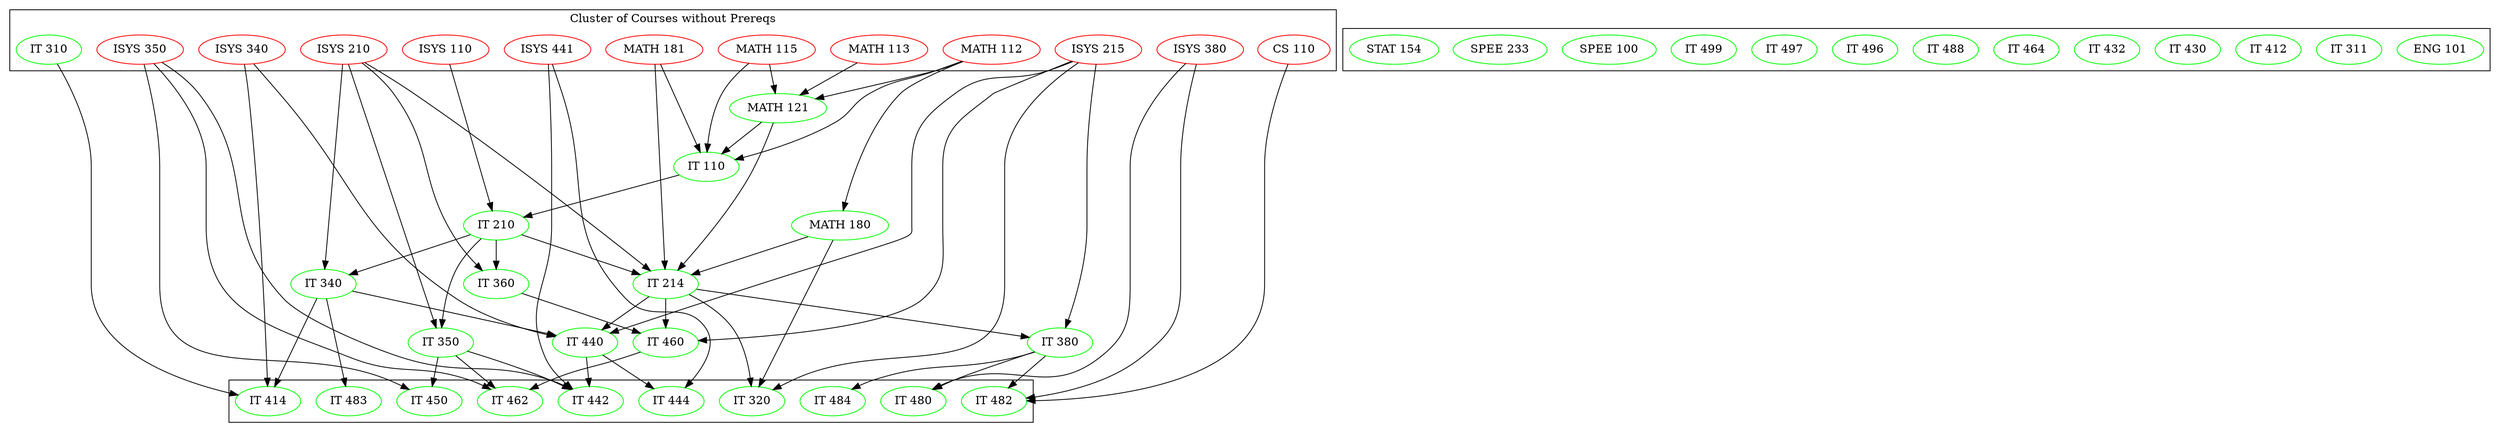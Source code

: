 digraph "Courses Tree Diagrams" {
	graph [_draw_="c 9 -#fffffe00 C 7 -#ffffff P 4 0 0 0 523 2711 523 2711 0 ",
		bb="0,0,2711,523",
		rank=same,
		xdotversion=1.7
	];
	node [color=none,
		label="\N"
	];
	subgraph "Cluster of Courses without Prereqs" {
		graph [_draw_="c 7 -#000000 p 4 8 440 8 515 1451 515 1451 440 ",
			_ldraw_="F 14 11 -Times-Roman c 7 -#000000 T 729.5 499.8 0 198 34 -Cluster of Courses without Prereqs ",
			bb="8,440,1451,515",
			label="Cluster of Courses without Prereqs",
			lheight=0.21,
			lp="729.5,503.5",
			lwidth=2.75,
			rank=min
		];
		"IT 310"	[_draw_="c 7 -#00ff00 e 1204 466 35.19 18 ",
			_ldraw_="F 14 11 -Times-Roman c 7 -#000000 T 1204 462.3 0 38 6 -IT 310 ",
			color=green,
			height=0.5,
			pos="1204,466",
			width=0.97491];
		"MATH 112"	[_draw_="c 7 -#ff0000 e 768 466 52.79 18 ",
			_ldraw_="F 14 11 -Times-Roman c 7 -#000000 T 768 462.3 0 65 8 -MATH 112 ",
			color=red,
			height=0.5,
			pos="768,466",
			width=1.4624];
		"MATH 115"	[_draw_="c 7 -#ff0000 e 522 466 52.79 18 ",
			_ldraw_="F 14 11 -Times-Roman c 7 -#000000 T 522 462.3 0 65 8 -MATH 115 ",
			color=red,
			height=0.5,
			pos="522,466",
			width=1.4624];
		"MATH 181"	[_draw_="c 7 -#ff0000 e 399 466 52.79 18 ",
			_ldraw_="F 14 11 -Times-Roman c 7 -#000000 T 399 462.3 0 65 8 -MATH 181 ",
			color=red,
			height=0.5,
			pos="399,466",
			width=1.4624];
		"ISYS 110"	[_draw_="c 7 -#ff0000 e 282 466 46.29 18 ",
			_ldraw_="F 14 11 -Times-Roman c 7 -#000000 T 282 462.3 0 55 8 -ISYS 110 ",
			color=red,
			height=0.5,
			pos="282,466",
			width=1.2818];
		"ISYS 210"	[_draw_="c 7 -#ff0000 e 172 466 46.29 18 ",
			_ldraw_="F 14 11 -Times-Roman c 7 -#000000 T 172 462.3 0 55 8 -ISYS 210 ",
			color=red,
			height=0.5,
			pos="172,466",
			width=1.2818];
		"ISYS 215"	[_draw_="c 7 -#ff0000 e 995 466 46.29 18 ",
			_ldraw_="F 14 11 -Times-Roman c 7 -#000000 T 995 462.3 0 55 8 -ISYS 215 ",
			color=red,
			height=0.5,
			pos="995,466",
			width=1.2818];
		"ISYS 340"	[_draw_="c 7 -#ff0000 e 1105 466 46.29 18 ",
			_ldraw_="F 14 11 -Times-Roman c 7 -#000000 T 1105 462.3 0 55 8 -ISYS 340 ",
			color=red,
			height=0.5,
			pos="1105,466",
			width=1.2818];
		"ISYS 441"	[_draw_="c 7 -#ff0000 e 885 466 46.29 18 ",
			_ldraw_="F 14 11 -Times-Roman c 7 -#000000 T 885 462.3 0 55 8 -ISYS 441 ",
			color=red,
			height=0.5,
			pos="885,466",
			width=1.2818];
		"ISYS 350"	[_draw_="c 7 -#ff0000 e 62 466 46.29 18 ",
			_ldraw_="F 14 11 -Times-Roman c 7 -#000000 T 62 462.3 0 55 8 -ISYS 350 ",
			color=red,
			height=0.5,
			pos="62,466",
			width=1.2818];
		"ISYS 380"	[_draw_="c 7 -#ff0000 e 1303 466 46.29 18 ",
			_ldraw_="F 14 11 -Times-Roman c 7 -#000000 T 1303 462.3 0 55 8 -ISYS 380 ",
			color=red,
			height=0.5,
			pos="1303,466",
			width=1.2818];
		"CS 110"	[_draw_="c 7 -#ff0000 e 1405 466 38.19 18 ",
			_ldraw_="F 14 11 -Times-Roman c 7 -#000000 T 1405 462.3 0 43 6 -CS 110 ",
			color=red,
			height=0.5,
			pos="1405,466",
			width=1.0652];
		"MATH 113"	[_draw_="c 7 -#ff0000 e 645 466 52.79 18 ",
			_ldraw_="F 14 11 -Times-Roman c 7 -#000000 T 645 462.3 0 65 8 -MATH 113 ",
			color=red,
			height=0.5,
			pos="645,466",
			width=1.4624];
	}
	subgraph "Cluster of Courses some connections both ways" {
	}
	subgraph "Cluster of Courses that is not Pre-req to any other courses" {
		graph [_draw_="c 7 -#000000 p 4 426 8 426 60 1304 60 1304 8 ",
			bb="426,8,1304,60"
		];
		"IT 320"	[_draw_="c 7 -#00ff00 e 909 34 35.19 18 ",
			_ldraw_="F 14 11 -Times-Roman c 7 -#000000 T 909 30.3 0 38 6 -IT 320 ",
			color=green,
			height=0.5,
			pos="909,34",
			width=0.97491];
		"IT 414"	[_draw_="c 7 -#00ff00 e 1085 34 35.19 18 ",
			_ldraw_="F 14 11 -Times-Roman c 7 -#000000 T 1085 30.3 0 38 6 -IT 414 ",
			color=green,
			height=0.5,
			pos="1085,34",
			width=0.97491];
		"IT 442"	[_draw_="c 7 -#00ff00 e 733 34 35.19 18 ",
			_ldraw_="F 14 11 -Times-Roman c 7 -#000000 T 733 30.3 0 38 6 -IT 442 ",
			color=green,
			height=0.5,
			pos="733,34",
			width=0.97491];
		"IT 444"	[_draw_="c 7 -#00ff00 e 821 34 35.19 18 ",
			_ldraw_="F 14 11 -Times-Roman c 7 -#000000 T 821 30.3 0 38 6 -IT 444 ",
			color=green,
			height=0.5,
			pos="821,34",
			width=0.97491];
		"IT 450"	[_draw_="c 7 -#00ff00 e 469 34 35.19 18 ",
			_ldraw_="F 14 11 -Times-Roman c 7 -#000000 T 469 30.3 0 38 6 -IT 450 ",
			color=green,
			height=0.5,
			pos="469,34",
			width=0.97491];
		"IT 462"	[_draw_="c 7 -#00ff00 e 557 34 35.19 18 ",
			_ldraw_="F 14 11 -Times-Roman c 7 -#000000 T 557 30.3 0 38 6 -IT 462 ",
			color=green,
			height=0.5,
			pos="557,34",
			width=0.97491];
		"IT 480"	[_draw_="c 7 -#00ff00 e 1173 34 35.19 18 ",
			_ldraw_="F 14 11 -Times-Roman c 7 -#000000 T 1173 30.3 0 38 6 -IT 480 ",
			color=green,
			height=0.5,
			pos="1173,34",
			width=0.97491];
		"IT 482"	[_draw_="c 7 -#00ff00 e 1261 34 35.19 18 ",
			_ldraw_="F 14 11 -Times-Roman c 7 -#000000 T 1261 30.3 0 38 6 -IT 482 ",
			color=green,
			height=0.5,
			pos="1261,34",
			width=0.97491];
		"IT 483"	[_draw_="c 7 -#00ff00 e 645 34 35.19 18 ",
			_ldraw_="F 14 11 -Times-Roman c 7 -#000000 T 645 30.3 0 38 6 -IT 483 ",
			color=green,
			height=0.5,
			pos="645,34",
			width=0.97491];
		"IT 484"	[_draw_="c 7 -#00ff00 e 997 34 35.19 18 ",
			_ldraw_="F 14 11 -Times-Roman c 7 -#000000 T 997 30.3 0 38 6 -IT 484 ",
			color=green,
			height=0.5,
			pos="997,34",
			width=0.97491];
	}
	subgraph "Cluster of Courses without any connections" {
		graph [_draw_="c 7 -#000000 p 4 1459 440 1459 492 2703 492 2703 440 ",
			bb="1459,440,2703,492",
			rank=max
		];
		"ENG 101"	[_draw_="c 7 -#00ff00 e 2650 466 44.69 18 ",
			_ldraw_="F 14 11 -Times-Roman c 7 -#000000 T 2650 462.3 0 53 7 -ENG 101 ",
			color=green,
			height=0.5,
			pos="2650,466",
			width=1.2457];
		"IT 311"	[_draw_="c 7 -#00ff00 e 2552 466 35.19 18 ",
			_ldraw_="F 14 11 -Times-Roman c 7 -#000000 T 2552 462.3 0 38 6 -IT 311 ",
			color=green,
			height=0.5,
			pos="2552,466",
			width=0.97491];
		"IT 412"	[_draw_="c 7 -#00ff00 e 2464 466 35.19 18 ",
			_ldraw_="F 14 11 -Times-Roman c 7 -#000000 T 2464 462.3 0 38 6 -IT 412 ",
			color=green,
			height=0.5,
			pos="2464,466",
			width=0.97491];
		"IT 430"	[_draw_="c 7 -#00ff00 e 2376 466 35.19 18 ",
			_ldraw_="F 14 11 -Times-Roman c 7 -#000000 T 2376 462.3 0 38 6 -IT 430 ",
			color=green,
			height=0.5,
			pos="2376,466",
			width=0.97491];
		"IT 432"	[_draw_="c 7 -#00ff00 e 2288 466 35.19 18 ",
			_ldraw_="F 14 11 -Times-Roman c 7 -#000000 T 2288 462.3 0 38 6 -IT 432 ",
			color=green,
			height=0.5,
			pos="2288,466",
			width=0.97491];
		"IT 464"	[_draw_="c 7 -#00ff00 e 2200 466 35.19 18 ",
			_ldraw_="F 14 11 -Times-Roman c 7 -#000000 T 2200 462.3 0 38 6 -IT 464 ",
			color=green,
			height=0.5,
			pos="2200,466",
			width=0.97491];
		"IT 488"	[_draw_="c 7 -#00ff00 e 2112 466 35.19 18 ",
			_ldraw_="F 14 11 -Times-Roman c 7 -#000000 T 2112 462.3 0 38 6 -IT 488 ",
			color=green,
			height=0.5,
			pos="2112,466",
			width=0.97491];
		"IT 496"	[_draw_="c 7 -#00ff00 e 2024 466 35.19 18 ",
			_ldraw_="F 14 11 -Times-Roman c 7 -#000000 T 2024 462.3 0 38 6 -IT 496 ",
			color=green,
			height=0.5,
			pos="2024,466",
			width=0.97491];
		"IT 497"	[_draw_="c 7 -#00ff00 e 1936 466 35.19 18 ",
			_ldraw_="F 14 11 -Times-Roman c 7 -#000000 T 1936 462.3 0 38 6 -IT 497 ",
			color=green,
			height=0.5,
			pos="1936,466",
			width=0.97491];
		"IT 499"	[_draw_="c 7 -#00ff00 e 1848 466 35.19 18 ",
			_ldraw_="F 14 11 -Times-Roman c 7 -#000000 T 1848 462.3 0 38 6 -IT 499 ",
			color=green,
			height=0.5,
			pos="1848,466",
			width=0.97491];
		"SPEE 100"	[_draw_="c 7 -#00ff00 e 1747 466 48.19 18 ",
			_ldraw_="F 14 11 -Times-Roman c 7 -#000000 T 1747 462.3 0 58 8 -SPEE 100 ",
			color=green,
			height=0.5,
			pos="1747,466",
			width=1.336];
		"SPEE 233"	[_draw_="c 7 -#00ff00 e 1633 466 48.19 18 ",
			_ldraw_="F 14 11 -Times-Roman c 7 -#000000 T 1633 462.3 0 58 8 -SPEE 233 ",
			color=green,
			height=0.5,
			pos="1633,466",
			width=1.336];
		"STAT 154"	[_draw_="c 7 -#00ff00 e 1517 466 50.09 18 ",
			_ldraw_="F 14 11 -Times-Roman c 7 -#000000 T 1517 462.3 0 61 8 -STAT 154 ",
			color=green,
			height=0.5,
			pos="1517,466",
			width=1.3902];
	}
	"IT 110"	[_draw_="c 7 -#00ff00 e 522 322 35.19 18 ",
		_ldraw_="F 14 11 -Times-Roman c 7 -#000000 T 522 318.3 0 38 6 -IT 110 ",
		color=green,
		height=0.5,
		pos="522,322",
		width=0.97491];
	"IT 210"	[_draw_="c 7 -#00ff00 e 345 250 35.19 18 ",
		_ldraw_="F 14 11 -Times-Roman c 7 -#000000 T 345 246.3 0 38 6 -IT 210 ",
		color=green,
		height=0.5,
		pos="345,250",
		width=0.97491];
	"IT 110" -> "IT 210"	[key="Pre-Req to",
		_draw_="c 7 -#000000 B 4 495.12 310.37 464.75 298.36 415.17 278.75 381.36 265.38 ",
		_hdraw_="S 5 -solid c 7 -#000000 C 7 -#000000 P 3 382.43 262.04 371.84 261.62 379.86 268.55 ",
		pos="e,371.84,261.62 495.12,310.37 464.75,298.36 415.17,278.75 381.36,265.38"];
	"IT 214"	[_draw_="c 7 -#00ff00 e 598 178 35.19 18 ",
		_ldraw_="F 14 11 -Times-Roman c 7 -#000000 T 598 174.3 0 38 6 -IT 214 ",
		color=green,
		height=0.5,
		pos="598,178",
		width=0.97491];
	"IT 210" -> "IT 214"	[key="Pre-Req to",
		_draw_="c 7 -#000000 B 7 372.86 238.9 379.74 236.53 387.11 234.09 394 232 449.85 215.08 515.29 198.68 556.69 188.71 ",
		_hdraw_="S 5 -solid c 7 -#000000 C 7 -#000000 P 3 557.77 192.05 566.68 186.31 556.14 185.24 ",
		pos="e,566.68,186.31 372.86,238.9 379.74,236.53 387.11,234.09 394,232 449.85,215.08 515.29,198.68 556.69,188.71"];
	"IT 340"	[_draw_="c 7 -#00ff00 e 376 178 35.19 18 ",
		_ldraw_="F 14 11 -Times-Roman c 7 -#000000 T 376 174.3 0 38 6 -IT 340 ",
		color=green,
		height=0.5,
		pos="376,178",
		width=0.97491];
	"IT 210" -> "IT 340"	[key="Pre-Req to",
		_draw_="c 7 -#000000 B 4 352.5 232.05 356.08 223.97 360.45 214.12 364.44 205.11 ",
		_hdraw_="S 5 -solid c 7 -#000000 C 7 -#000000 P 3 367.72 206.35 368.56 195.79 361.32 203.52 ",
		pos="e,368.56,195.79 352.5,232.05 356.08,223.97 360.45,214.12 364.44,205.11"];
	"IT 350"	[_draw_="c 7 -#00ff00 e 252 106 35.19 18 ",
		_ldraw_="F 14 11 -Times-Roman c 7 -#000000 T 252 102.3 0 38 6 -IT 350 ",
		color=green,
		height=0.5,
		pos="252,106",
		width=0.97491];
	"IT 210" -> "IT 350"	[key="Pre-Req to",
		_draw_="c 7 -#000000 B 4 334.33 232.71 318.16 208.02 287.32 160.93 268.32 131.92 ",
		_hdraw_="S 5 -solid c 7 -#000000 C 7 -#000000 P 3 271.24 129.98 262.83 123.54 265.38 133.82 ",
		pos="e,262.83,123.54 334.33,232.71 318.16,208.02 287.32,160.93 268.32,131.92"];
	"IT 360"	[_draw_="c 7 -#00ff00 e 464 178 35.19 18 ",
		_ldraw_="F 14 11 -Times-Roman c 7 -#000000 T 464 174.3 0 38 6 -IT 360 ",
		color=green,
		height=0.5,
		pos="464,178",
		width=0.97491];
	"IT 210" -> "IT 360"	[key="Pre-Req to",
		_draw_="c 7 -#000000 B 4 367.1 236 385.61 225.11 412.22 209.46 432.88 197.31 ",
		_hdraw_="S 5 -solid c 7 -#000000 C 7 -#000000 P 3 434.77 200.26 441.61 192.17 431.22 194.22 ",
		pos="e,441.61,192.17 367.1,236 385.61,225.11 412.22,209.46 432.88,197.31"];
	"IT 214" -> "IT 320"	[key="Pre-Req to",
		_draw_="c 7 -#000000 B 7 633.1 177.29 684.1 176.09 779.83 167.61 846 124 869.47 108.53 886.91 81.07 897.42 60.72 ",
		_hdraw_="S 5 -solid c 7 -#000000 C 7 -#000000 P 3 900.6 62.19 901.88 51.67 894.32 59.09 ",
		pos="e,901.88,51.671 633.1,177.29 684.1,176.09 779.83,167.61 846,124 869.47,108.53 886.91,81.067 897.42,60.724"];
	"IT 380"	[_draw_="c 7 -#00ff00 e 1042 106 35.19 18 ",
		_ldraw_="F 14 11 -Times-Roman c 7 -#000000 T 1042 102.3 0 38 6 -IT 380 ",
		color=green,
		height=0.5,
		pos="1042,106",
		width=0.97491];
	"IT 214" -> "IT 380"	[key="Pre-Req to",
		_draw_="c 7 -#000000 B 4 631.01 171.8 710.08 159.33 910.3 127.76 998.8 113.81 ",
		_hdraw_="S 5 -solid c 7 -#000000 C 7 -#000000 P 3 999.44 117.25 1008.77 112.24 998.35 110.34 ",
		pos="e,1008.8,112.24 631.01,171.8 710.08,159.33 910.3,127.76 998.8,113.81"];
	"IT 440"	[_draw_="c 7 -#00ff00 e 802 106 35.19 18 ",
		_ldraw_="F 14 11 -Times-Roman c 7 -#000000 T 802 102.3 0 38 6 -IT 440 ",
		color=green,
		height=0.5,
		pos="802,106",
		width=0.97491];
	"IT 214" -> "IT 440"	[key="Pre-Req to",
		_draw_="c 7 -#000000 B 4 626.37 167.27 662.19 154.97 723.98 133.77 763.9 120.07 ",
		_hdraw_="S 5 -solid c 7 -#000000 C 7 -#000000 P 3 765.22 123.32 773.55 116.76 762.95 116.7 ",
		pos="e,773.55,116.76 626.37,167.27 662.19,154.97 723.98,133.77 763.9,120.07"];
	"IT 460"	[_draw_="c 7 -#00ff00 e 575 106 35.19 18 ",
		_ldraw_="F 14 11 -Times-Roman c 7 -#000000 T 575 102.3 0 38 6 -IT 460 ",
		color=green,
		height=0.5,
		pos="575,106",
		width=0.97491];
	"IT 214" -> "IT 460"	[key="Pre-Req to",
		_draw_="c 7 -#000000 B 4 592.43 160.05 589.8 152.06 586.61 142.33 583.67 133.4 ",
		_hdraw_="S 5 -solid c 7 -#000000 C 7 -#000000 P 3 586.96 132.2 580.52 123.79 580.31 134.38 ",
		pos="e,580.52,123.79 592.43,160.05 589.8,152.06 586.61,142.33 583.67,133.4"];
	"IT 340" -> "IT 414"	[key="Pre-Req to",
		_draw_="c 7 -#000000 B 10 394.71 162.32 422.57 141.42 477.45 103.87 531 88 748.66 23.51 823.2 123.99 1041 60 1046.03 58.52 1051.11 56.37 \
1055.94 53.94 ",
		_hdraw_="S 5 -solid c 7 -#000000 C 7 -#000000 P 3 1057.78 56.93 1064.85 49.04 1054.4 50.8 ",
		pos="e,1064.8,49.04 394.71,162.32 422.57,141.42 477.45,103.87 531,88 748.66,23.514 823.2,123.99 1041,60 1046,58.521 1051.1,56.372 1055.9,\
53.945"];
	"IT 340" -> "IT 440"	[key="Pre-Req to",
		_draw_="c 7 -#000000 B 7 402.2 165.74 407.98 163.58 414.13 161.52 420 160 483.14 143.66 671.43 121.49 757.81 111.83 ",
		_hdraw_="S 5 -solid c 7 -#000000 C 7 -#000000 P 3 758.27 115.3 767.82 110.72 757.5 108.35 ",
		pos="e,767.82,110.72 402.2,165.74 407.98,163.58 414.13,161.52 420,160 483.14,143.66 671.43,121.49 757.81,111.83"];
	"IT 340" -> "IT 483"	[key="Pre-Req to",
		_draw_="c 7 -#000000 B 10 382.06 160.15 390.4 139.58 407.46 105.38 434 88 496.96 46.78 530.09 85.2 601 60 605.72 58.32 610.52 56.15 615.13 \
53.79 ",
		_hdraw_="S 5 -solid c 7 -#000000 C 7 -#000000 P 3 617.16 56.67 624.24 48.78 613.79 50.54 ",
		pos="e,624.24,48.781 382.06,160.15 390.4,139.58 407.46,105.38 434,88 496.96,46.777 530.09,85.197 601,60 605.72,58.323 610.52,56.154 615.13,\
53.794"];
	"IT 350" -> "IT 442"	[key="Pre-Req to",
		_draw_="c 7 -#000000 B 10 278.86 94.27 285.96 91.82 293.68 89.51 301 88 470.34 53.14 523.54 110.16 689 60 694.02 58.48 699.09 56.31 703.92 \
53.87 ",
		_hdraw_="S 5 -solid c 7 -#000000 C 7 -#000000 P 3 705.76 56.85 712.82 48.96 702.38 50.72 ",
		pos="e,712.82,48.959 278.86,94.266 285.96,91.823 293.68,89.507 301,88 470.34,53.145 523.54,110.16 689,60 694.02,58.478 699.09,56.305 \
703.92,53.869"];
	"IT 350" -> "IT 450"	[key="Pre-Req to",
		_draw_="c 7 -#000000 B 7 280.2 95.06 287 92.71 294.25 90.24 301 88 345 73.43 395.78 57.54 429.89 46.99 ",
		_hdraw_="S 5 -solid c 7 -#000000 C 7 -#000000 P 3 430.96 50.33 439.48 44.03 428.89 43.64 ",
		pos="e,439.48,44.035 280.2,95.064 287,92.711 294.25,90.236 301,88 345,73.431 395.78,57.539 429.89,46.995"];
	"IT 350" -> "IT 462"	[key="Pre-Req to",
		_draw_="c 7 -#000000 B 10 279.18 94.47 286.21 92.06 293.82 89.7 301 88 393.48 66.09 422.9 90.26 513 60 517.75 58.41 522.56 56.28 527.18 \
53.94 ",
		_hdraw_="S 5 -solid c 7 -#000000 C 7 -#000000 P 3 529.21 56.82 536.29 48.94 525.84 50.69 ",
		pos="e,536.29,48.943 279.18,94.474 286.21,92.058 293.82,89.702 301,88 393.48,66.09 422.9,90.258 513,60 517.75,58.406 522.56,56.282 527.18,\
53.944"];
	"IT 360" -> "IT 460"	[key="Pre-Req to",
		_draw_="c 7 -#000000 B 4 485.4 163.5 502.37 152.8 526.28 137.72 545.13 125.83 ",
		_hdraw_="S 5 -solid c 7 -#000000 C 7 -#000000 P 3 547.07 128.75 553.66 120.46 543.34 122.83 ",
		pos="e,553.66,120.46 485.4,163.5 502.37,152.8 526.28,137.72 545.13,125.83"];
	"IT 380" -> "IT 480"	[key="Pre-Req to",
		_draw_="c 7 -#000000 B 7 1066.14 92.84 1083.67 83.92 1107.92 71.43 1129 60 1133.02 57.82 1137.22 55.49 1141.37 53.17 ",
		_hdraw_="S 5 -solid c 7 -#000000 C 7 -#000000 P 3 1143.27 56.11 1150.26 48.15 1139.83 50.02 ",
		pos="e,1150.3,48.147 1066.1,92.837 1083.7,83.923 1107.9,71.432 1129,60 1133,57.82 1137.2,55.494 1141.4,53.171"];
	"IT 380" -> "IT 482"	[key="Pre-Req to",
		_draw_="c 7 -#000000 B 7 1074.75 99.28 1110.54 92.41 1169.16 79.34 1217 60 1221.55 58.16 1226.2 55.94 1230.7 53.58 ",
		_hdraw_="S 5 -solid c 7 -#000000 C 7 -#000000 P 3 1232.58 56.54 1239.64 48.64 1229.19 50.42 ",
		pos="e,1239.6,48.645 1074.8,99.276 1110.5,92.407 1169.2,79.342 1217,60 1221.5,58.162 1226.2,55.937 1230.7,53.582"];
	"IT 380" -> "IT 484"	[key="Pre-Req to",
		_draw_="c 7 -#000000 B 4 1031.56 88.76 1026.13 80.32 1019.37 69.8 1013.27 60.31 ",
		_hdraw_="S 5 -solid c 7 -#000000 C 7 -#000000 P 3 1016.04 58.15 1007.69 51.63 1010.16 61.94 ",
		pos="e,1007.7,51.633 1031.6,88.765 1026.1,80.317 1019.4,69.799 1013.3,60.312"];
	"IT 440" -> "IT 442"	[key="Pre-Req to",
		_draw_="c 7 -#000000 B 4 786.69 89.46 777.49 80.13 765.61 68.09 755.38 57.7 ",
		_hdraw_="S 5 -solid c 7 -#000000 C 7 -#000000 P 3 757.78 55.16 748.27 50.49 752.8 60.07 ",
		pos="e,748.27,50.492 786.69,89.465 777.49,80.13 765.61,68.087 755.38,57.7"];
	"IT 440" -> "IT 444"	[key="Pre-Req to",
		_draw_="c 7 -#000000 B 4 806.6 88.05 808.71 80.26 811.28 70.82 813.65 62.08 ",
		_hdraw_="S 5 -solid c 7 -#000000 C 7 -#000000 P 3 817.07 62.84 816.31 52.28 810.31 61.01 ",
		pos="e,816.31,52.275 806.6,88.055 808.71,80.261 811.28,70.822 813.65,62.079"];
	"IT 460" -> "IT 462"	[key="Pre-Req to",
		_draw_="c 7 -#000000 B 4 570.64 88.05 568.64 80.26 566.21 70.82 563.96 62.08 ",
		_hdraw_="S 5 -solid c 7 -#000000 C 7 -#000000 P 3 567.32 61.09 561.44 52.28 560.54 62.83 ",
		pos="e,561.44,52.275 570.64,88.055 568.64,80.261 566.21,70.822 563.96,62.079"];
	"MATH 121"	[_draw_="c 7 -#00ff00 e 603 394 52.79 18 ",
		_ldraw_="F 14 11 -Times-Roman c 7 -#000000 T 603 390.3 0 65 8 -MATH 121 ",
		color=green,
		height=0.5,
		pos="603,394",
		width=1.4624];
	"MATH 121" -> "IT 110"	[key="Pre-Req to",
		_draw_="c 7 -#000000 B 4 584.62 377.12 573.44 367.45 559.01 354.99 546.83 344.46 ",
		_hdraw_="S 5 -solid c 7 -#000000 C 7 -#000000 P 3 549.05 341.75 539.2 337.86 544.48 347.05 ",
		pos="e,539.2,337.86 584.62,377.12 573.44,367.45 559.01,354.99 546.83,344.46"];
	"MATH 121" -> "IT 214"	[key="Pre-Req to",
		_draw_="c 7 -#000000 B 4 602.6 375.85 601.73 338.83 599.69 251.18 598.64 206.39 ",
		_hdraw_="S 5 -solid c 7 -#000000 C 7 -#000000 P 3 602.14 206.15 598.4 196.23 595.14 206.31 ",
		pos="e,598.4,196.23 602.6,375.85 601.73,338.83 599.69,251.18 598.64,206.39"];
	"MATH 180"	[_draw_="c 7 -#00ff00 e 679 250 52.79 18 ",
		_ldraw_="F 14 11 -Times-Roman c 7 -#000000 T 679 246.3 0 65 8 -MATH 180 ",
		color=green,
		height=0.5,
		pos="679,250",
		width=1.4624];
	"MATH 180" -> "IT 214"	[key="Pre-Req to",
		_draw_="c 7 -#000000 B 4 660.62 233.12 649.44 223.45 635.01 210.99 622.83 200.46 ",
		_hdraw_="S 5 -solid c 7 -#000000 C 7 -#000000 P 3 625.05 197.75 615.2 193.86 620.48 203.05 ",
		pos="e,615.2,193.86 660.62,233.12 649.44,223.45 635.01,210.99 622.83,200.46"];
	"MATH 180" -> "IT 320"	[key="Pre-Req to",
		_draw_="c 7 -#000000 B 7 712.55 236.04 756.29 217.52 832.47 179.48 877 124 891.48 105.96 899.72 80.81 904.19 61.85 ",
		_hdraw_="S 5 -solid c 7 -#000000 C 7 -#000000 P 3 907.62 62.55 906.31 52.04 900.78 61.08 ",
		pos="e,906.31,52.038 712.55,236.04 756.29,217.52 832.47,179.48 877,124 891.48,105.96 899.72,80.814 904.19,61.852"];
	"IT 310" -> "IT 414"	[key="Pre-Req to",
		_draw_="c 7 -#000000 B 10 1195.5 448.44 1182.97 422.45 1161 370.14 1161 323 1161 323 1161 323 1161 177 1161 130.63 1129.1 84.74 1106.64 \
58.18 ",
		_hdraw_="S 5 -solid c 7 -#000000 C 7 -#000000 P 3 1109.22 55.81 1100.02 50.57 1103.94 60.41 ",
		pos="e,1100,50.572 1195.5,448.44 1183,422.45 1161,370.14 1161,323 1161,323 1161,323 1161,177 1161,130.63 1129.1,84.743 1106.6,58.176"];
	"MATH 112" -> "IT 110"	[key="Pre-Req to",
		_draw_="c 7 -#000000 B 7 749.71 448.9 721.4 424.02 669.7 378.78 665 376 632.54 356.82 591.95 342.58 562.31 333.71 ",
		_hdraw_="S 5 -solid c 7 -#000000 C 7 -#000000 P 3 563.29 330.35 552.71 330.92 561.33 337.07 ",
		pos="e,552.71,330.92 749.71,448.9 721.4,424.02 669.7,378.78 665,376 632.54,356.82 591.95,342.58 562.31,333.71"];
	"MATH 112" -> "MATH 121"	[key="Pre-Req to",
		_draw_="c 7 -#000000 B 4 736.19 451.5 709.94 440.37 672.51 424.49 644.01 412.4 ",
		_hdraw_="S 5 -solid c 7 -#000000 C 7 -#000000 P 3 645.29 409.14 634.72 408.46 642.55 415.58 ",
		pos="e,634.72,408.46 736.19,451.5 709.94,440.37 672.51,424.49 644.01,412.4"];
	"MATH 112" -> "MATH 180"	[key="Pre-Req to",
		_draw_="c 7 -#000000 B 4 760.87 447.85 745.34 410.5 708.37 321.63 689.9 277.21 ",
		_hdraw_="S 5 -solid c 7 -#000000 C 7 -#000000 P 3 693.11 275.82 686.04 267.94 686.65 278.51 ",
		pos="e,686.04,267.94 760.87,447.85 745.34,410.5 708.37,321.63 689.9,277.21"];
	"MATH 115" -> "IT 110"	[key="Pre-Req to",
		_draw_="c 7 -#000000 B 4 522 447.87 522 423.67 522 379.21 522 350.39 ",
		_hdraw_="S 5 -solid c 7 -#000000 C 7 -#000000 P 3 525.5 350.19 522 340.19 518.5 350.19 ",
		pos="e,522,340.19 522,447.87 522,423.67 522,379.21 522,350.39"];
	"MATH 115" -> "MATH 121"	[key="Pre-Req to",
		_draw_="c 7 -#000000 B 4 540.38 449.12 551.07 439.87 564.74 428.07 576.57 417.84 ",
		_hdraw_="S 5 -solid c 7 -#000000 C 7 -#000000 P 3 579.13 420.25 584.41 411.06 574.56 414.95 ",
		pos="e,584.41,411.06 540.38,449.12 551.07,439.87 564.74,428.07 576.57,417.84"];
	"MATH 181" -> "IT 110"	[key="Pre-Req to",
		_draw_="c 7 -#000000 B 7 419.64 449.21 432.03 439.23 447.72 425.67 460 412 478.06 391.9 495.36 366.36 507.07 347.8 ",
		_hdraw_="S 5 -solid c 7 -#000000 C 7 -#000000 P 3 510.04 349.65 512.35 339.31 504.1 345.95 ",
		pos="e,512.35,339.31 419.64,449.21 432.03,439.23 447.72,425.67 460,412 478.06,391.9 495.36,366.36 507.07,347.8"];
	"MATH 181" -> "IT 214"	[key="Pre-Req to",
		_draw_="c 7 -#000000 B 7 406.48 448.11 422.54 412.17 460.28 329.32 478 304 506.14 263.79 547.14 224.07 573.19 200.54 ",
		_hdraw_="S 5 -solid c 7 -#000000 C 7 -#000000 P 3 575.63 203.05 580.76 193.78 570.97 197.83 ",
		pos="e,580.76,193.78 406.48,448.11 422.54,412.17 460.28,329.32 478,304 506.14,263.79 547.14,224.07 573.19,200.54"];
	"ISYS 110" -> "IT 210"	[key="Pre-Req to",
		_draw_="c 7 -#000000 B 4 287.05 447.85 298 410.66 323.99 322.37 337.12 277.77 ",
		_hdraw_="S 5 -solid c 7 -#000000 C 7 -#000000 P 3 340.55 278.52 340.01 267.94 333.83 276.54 ",
		pos="e,340.01,267.94 287.05,447.85 298,410.66 323.99,322.37 337.12,277.77"];
	"ISYS 210" -> "IT 214"	[key="Pre-Req to",
		_draw_="c 7 -#000000 B 10 197.98 450.93 216.45 440.67 241.67 426.14 263 412 374.13 338.32 391.19 304.64 503 232 523.05 218.97 546.51 205.87 \
565.09 195.95 ",
		_hdraw_="S 5 -solid c 7 -#000000 C 7 -#000000 P 3 566.85 198.98 574.06 191.21 563.58 192.79 ",
		pos="e,574.06,191.21 197.98,450.93 216.45,440.67 241.67,426.14 263,412 374.13,338.32 391.19,304.64 503,232 523.05,218.97 546.51,205.87 \
565.09,195.95"];
	"ISYS 210" -> "IT 340"	[key="Pre-Req to",
		_draw_="c 7 -#000000 B 10 190.3 448.97 200.41 439.21 212.41 425.96 220 412 259.57 339.27 215.45 295.98 268 232 285.17 211.1 312.6 197.78 \
335.52 189.72 ",
		_hdraw_="S 5 -solid c 7 -#000000 C 7 -#000000 P 3 336.63 193.04 345.03 186.59 334.44 186.4 ",
		pos="e,345.03,186.59 190.3,448.97 200.41,439.21 212.41,425.96 220,412 259.57,339.27 215.45,295.98 268,232 285.17,211.1 312.6,197.78 335.52,\
189.72"];
	"ISYS 210" -> "IT 350"	[key="Pre-Req to",
		_draw_="c 7 -#000000 B 10 178.88 447.83 188.82 421.44 206 369.14 206 323 206 323 206 323 206 249 206 206.58 224.81 160.35 238.37 132.52 ",
		_hdraw_="S 5 -solid c 7 -#000000 C 7 -#000000 P 3 241.55 133.99 242.91 123.49 235.3 130.85 ",
		pos="e,242.91,123.49 178.88,447.83 188.82,421.44 206,369.14 206,323 206,323 206,323 206,249 206,206.58 224.81,160.35 238.37,132.52"];
	"ISYS 210" -> "IT 360"	[key="Pre-Req to",
		_draw_="c 7 -#000000 B 13 197.01 450.65 211.37 441.28 228.73 427.86 240 412 288.92 343.14 240.29 290.74 301 232 340.71 193.58 367.75 213.97 \
420 196 422.53 195.13 425.12 194.21 427.73 193.26 ",
		_hdraw_="S 5 -solid c 7 -#000000 C 7 -#000000 P 3 428.98 196.53 437.12 189.75 426.53 189.97 ",
		pos="e,437.12,189.75 197.01,450.65 211.37,441.28 228.73,427.86 240,412 288.92,343.14 240.29,290.74 301,232 340.71,193.58 367.75,213.97 \
420,196 422.53,195.13 425.12,194.21 427.73,193.26"];
	"ISYS 215" -> "IT 320"	[key="Pre-Req to",
		_draw_="c 7 -#000000 B 10 991.84 448.02 987.18 421.45 979 368.4 979 323 979 323 979 323 979 177 979 131.61 949.88 85.7 929.2 58.82 ",
		_hdraw_="S 5 -solid c 7 -#000000 C 7 -#000000 P 3 931.78 56.45 922.83 50.78 926.3 60.8 ",
		pos="e,922.83,50.785 991.84,448.02 987.18,421.45 979,368.4 979,323 979,323 979,323 979,177 979,131.61 949.88,85.697 929.2,58.818"];
	"ISYS 215" -> "IT 380"	[key="Pre-Req to",
		_draw_="c 7 -#000000 B 10 999.45 447.65 1005.88 421.02 1017 368.4 1017 323 1017 323 1017 323 1017 249 1017 208.38 1027.04 162.2 1034.4 133.83 ",
		_hdraw_="S 5 -solid c 7 -#000000 C 7 -#000000 P 3 1037.86 134.44 1037.06 123.88 1031.1 132.64 ",
		pos="e,1037.1,123.88 999.45,447.65 1005.9,421.02 1017,368.4 1017,323 1017,323 1017,323 1017,249 1017,208.38 1027,162.2 1034.4,133.83"];
	"ISYS 215" -> "IT 440"	[key="Pre-Req to",
		_draw_="c 7 -#000000 B 7 985.44 448.35 979.49 437.94 971.73 424.23 965 412 908.33 308.99 842.99 185.12 815.4 132.57 ",
		_hdraw_="S 5 -solid c 7 -#000000 C 7 -#000000 P 3 818.44 130.84 810.69 123.61 812.24 134.09 ",
		pos="e,810.69,123.61 985.44,448.35 979.49,437.94 971.73,424.23 965,412 908.33,308.99 842.99,185.12 815.4,132.57"];
	"ISYS 215" -> "IT 460"	[key="Pre-Req to",
		_draw_="c 7 -#000000 B 7 978.56 448.88 938.87 410.18 834.16 309.49 741 232 694.15 193.03 636.86 151.07 603.3 127.03 ",
		_hdraw_="S 5 -solid c 7 -#000000 C 7 -#000000 P 3 605.07 123.99 594.9 121.03 601 129.69 ",
		pos="e,594.9,121.03 978.56,448.88 938.87,410.18 834.16,309.49 741,232 694.15,193.03 636.86,151.07 603.3,127.03"];
	"ISYS 340" -> "IT 414"	[key="Pre-Req to",
		_draw_="c 7 -#000000 B 10 1105 447.95 1105 421.29 1105 368.11 1105 323 1105 323 1105 323 1105 177 1105 136.6 1096.96 90.36 1091.08 61.92 ",
		_hdraw_="S 5 -solid c 7 -#000000 C 7 -#000000 P 3 1094.46 60.99 1088.95 51.94 1087.61 62.45 ",
		pos="e,1089,51.941 1105,447.95 1105,421.29 1105,368.11 1105,323 1105,323 1105,323 1105,177 1105,136.6 1097,90.364 1091.1,61.921"];
	"ISYS 340" -> "IT 440"	[key="Pre-Req to",
		_draw_="c 7 -#000000 B 7 1092.04 448.43 1055.54 401.98 948.33 266.88 853 160 843.97 149.87 833.65 139.02 824.67 129.8 ",
		_hdraw_="S 5 -solid c 7 -#000000 C 7 -#000000 P 3 826.99 127.17 817.49 122.48 821.99 132.07 ",
		pos="e,817.49,122.48 1092,448.43 1055.5,401.98 948.33,266.88 853,160 843.97,149.87 833.65,139.02 824.67,129.8"];
	"ISYS 441" -> "IT 442"	[key="Pre-Req to",
		_draw_="c 7 -#000000 B 10 875.03 448.09 861.44 424.5 836.95 380.1 821 340 784.05 247.08 785.52 220.14 758 124 752.02 103.1 745.37 79.41 \
740.43 61.73 ",
		_hdraw_="S 5 -solid c 7 -#000000 C 7 -#000000 P 3 743.8 60.77 737.74 52.08 737.06 62.65 ",
		pos="e,737.74,52.076 875.03,448.09 861.44,424.5 836.95,380.1 821,340 784.05,247.08 785.52,220.14 758,124 752.02,103.1 745.37,79.411 740.43,\
61.727"];
	"ISYS 441" -> "IT 444"	[key="Pre-Req to",
		_draw_="c 7 -#000000 B 7 885.26 447.71 885.63 393.54 883.55 222.69 846 88 843.42 78.74 839.34 69.1 835.22 60.62 ",
		_hdraw_="S 5 -solid c 7 -#000000 C 7 -#000000 P 3 838.29 58.94 830.63 51.62 832.05 62.12 ",
		pos="e,830.63,51.62 885.26,447.71 885.63,393.54 883.55,222.69 846,88 843.42,78.744 839.34,69.103 835.22,60.621"];
	"ISYS 350" -> "IT 442"	[key="Pre-Req to",
		_draw_="c 7 -#000000 B 19 80.69 449.47 92.33 439.37 107.25 425.6 119 412 182.51 338.49 177 303.28 243 232 277.57 194.67 290.36 189.24 332 \
160 382.59 124.48 392.53 108.07 451 88 551.74 53.43 587.8 93.19 689 60 693.99 58.36 699.04 56.13 703.86 53.67 ",
		_hdraw_="S 5 -solid c 7 -#000000 C 7 -#000000 P 3 705.7 56.65 712.76 48.75 702.31 50.53 ",
		pos="e,712.76,48.748 80.694,449.47 92.325,439.37 107.25,425.6 119,412 182.51,338.49 177,303.28 243,232 277.57,194.67 290.36,189.24 332,\
160 382.59,124.48 392.53,108.07 451,88 551.74,53.425 587.8,93.19 689,60 693.99,58.365 699.04,56.132 703.86,53.67"];
	"ISYS 350" -> "IT 450"	[key="Pre-Req to",
		_draw_="c 7 -#000000 B 13 64.96 448.01 69.33 421.43 77 368.37 77 323 77 323 77 323 77 177 77 135.11 75.71 114.68 108 88 155.28 48.92 337.64 \
38.64 423.63 35.95 ",
		_hdraw_="S 5 -solid c 7 -#000000 C 7 -#000000 P 3 423.98 39.44 433.87 35.65 423.77 32.44 ",
		pos="e,433.87,35.647 64.964,448.01 69.335,421.43 77,368.37 77,323 77,323 77,323 77,177 77,135.11 75.714,114.68 108,88 155.28,48.921 337.64,\
38.637 423.63,35.946"];
	"ISYS 350" -> "IT 462"	[key="Pre-Req to",
		_draw_="c 7 -#000000 B 16 74.14 448.47 91.67 422.93 122 371.71 122 323 122 323 122 323 122 177 122 121.99 158.4 111.78 208 88 330.75 29.15 \
383.12 100.76 513 60 518.01 58.43 523.07 56.23 527.89 53.78 ",
		_hdraw_="S 5 -solid c 7 -#000000 C 7 -#000000 P 3 529.73 56.77 536.8 48.87 526.35 50.64 ",
		pos="e,536.8,48.868 74.142,448.47 91.674,422.93 122,371.71 122,323 122,323 122,323 122,177 122,121.99 158.4,111.78 208,88 330.75,29.153 \
383.12,100.76 513,60 518.01,58.429 523.07,56.23 527.89,53.782"];
	"ISYS 380" -> "IT 480"	[key="Pre-Req to",
		_draw_="c 7 -#000000 B 10 1286.42 448.77 1262.99 423.99 1223 374.22 1223 323 1223 323 1223 323 1223 177 1223 134.21 1202.56 88.08 1187.81 \
60.38 ",
		_hdraw_="S 5 -solid c 7 -#000000 C 7 -#000000 P 3 1190.76 58.47 1182.88 51.39 1184.62 61.84 ",
		pos="e,1182.9,51.387 1286.4,448.77 1263,423.99 1223,374.22 1223,323 1223,323 1223,323 1223,177 1223,134.21 1202.6,88.084 1187.8,60.382"];
	"ISYS 380" -> "IT 482"	[key="Pre-Req to",
		_draw_="c 7 -#000000 B 10 1296.93 447.76 1288.16 421.28 1273 368.86 1273 323 1273 323 1273 323 1273 177 1273 136.85 1268.18 90.55 1264.65 \
62.02 ",
		_hdraw_="S 5 -solid c 7 -#000000 C 7 -#000000 P 3 1268.11 61.49 1263.37 52.01 1261.16 62.37 ",
		pos="e,1263.4,52.01 1296.9,447.76 1288.2,421.28 1273,368.86 1273,323 1273,323 1273,323 1273,177 1273,136.85 1268.2,90.548 1264.6,62.022"];
	"CS 110" -> "IT 482"	[key="Pre-Req to",
		_draw_="c 7 -#000000 B 10 1396.31 448.47 1383.48 422.5 1361 370.23 1361 323 1361 323 1361 323 1361 177 1361 126.29 1317.84 80.92 1288.23 \
55.76 ",
		_hdraw_="S 5 -solid c 7 -#000000 C 7 -#000000 P 3 1290.22 52.87 1280.28 49.21 1285.77 58.27 ",
		pos="e,1280.3,49.213 1396.3,448.47 1383.5,422.5 1361,370.23 1361,323 1361,323 1361,323 1361,177 1361,126.29 1317.8,80.919 1288.2,55.761"];
	"MATH 113" -> "MATH 121"	[key="Pre-Req to",
		_draw_="c 7 -#000000 B 4 634.83 448.05 629.88 439.8 623.82 429.7 618.32 420.54 ",
		_hdraw_="S 5 -solid c 7 -#000000 C 7 -#000000 P 3 621.22 418.56 613.07 411.79 615.22 422.16 ",
		pos="e,613.07,411.79 634.83,448.05 629.88,439.8 623.82,429.7 618.32,420.54"];
}
